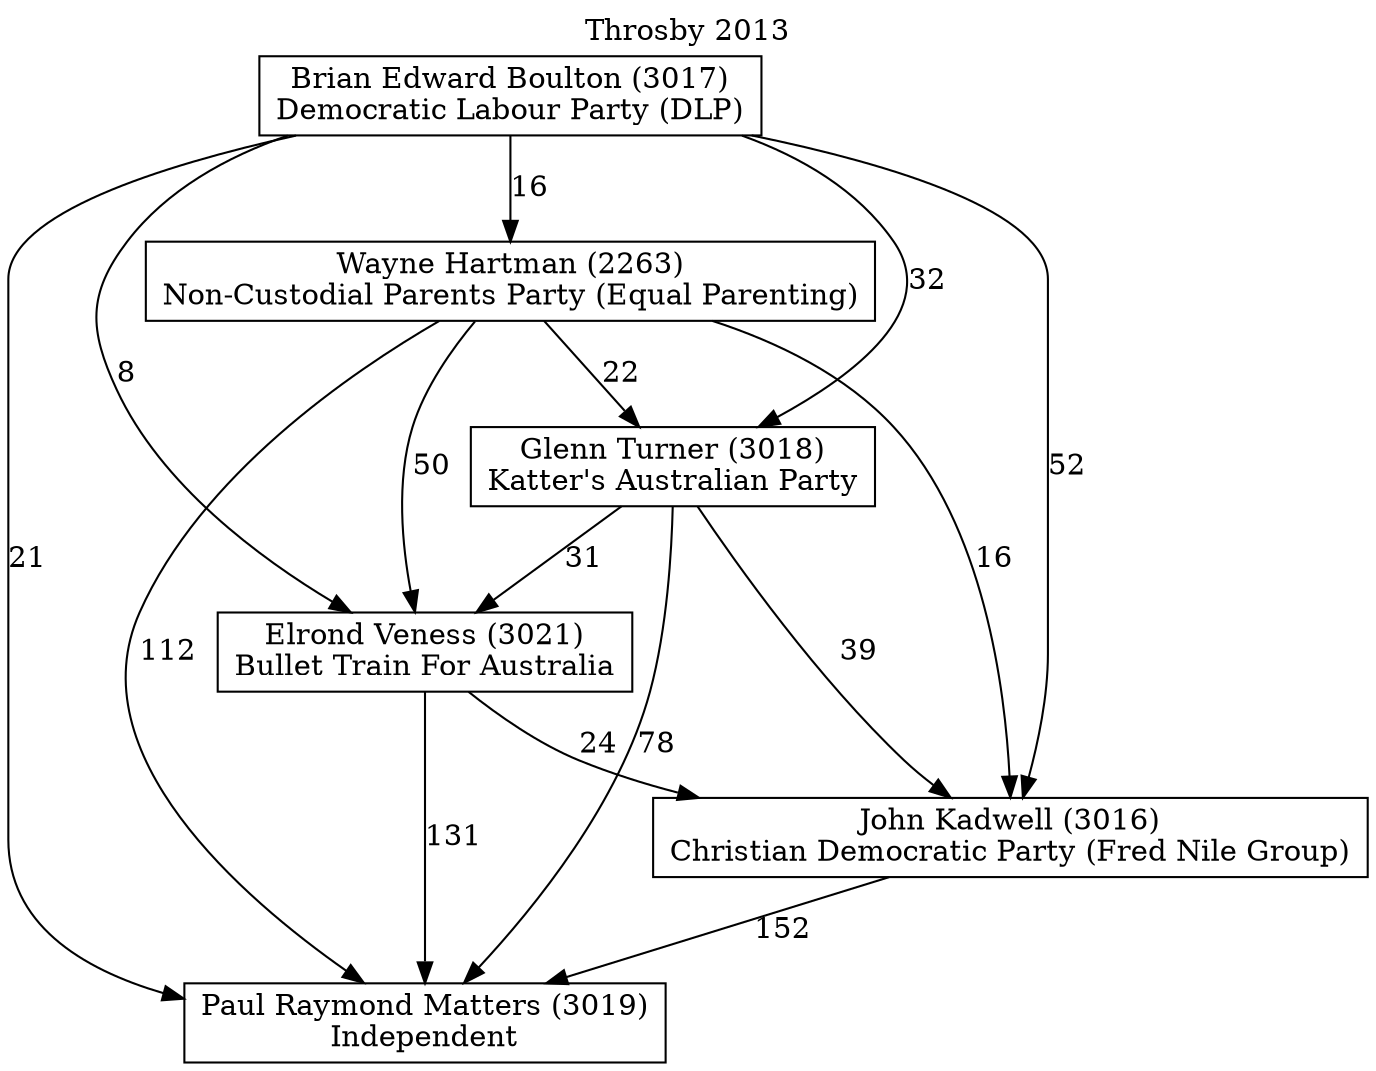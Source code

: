 // House preference flow
digraph "Paul Raymond Matters (3019)_Throsby_2013" {
	graph [label="Throsby 2013" labelloc=t mclimit=10]
	node [shape=box]
	"Brian Edward Boulton (3017)" [label="Brian Edward Boulton (3017)
Democratic Labour Party (DLP)"]
	"Elrond Veness (3021)" [label="Elrond Veness (3021)
Bullet Train For Australia"]
	"Glenn Turner (3018)" [label="Glenn Turner (3018)
Katter's Australian Party"]
	"John Kadwell (3016)" [label="John Kadwell (3016)
Christian Democratic Party (Fred Nile Group)"]
	"Paul Raymond Matters (3019)" [label="Paul Raymond Matters (3019)
Independent"]
	"Wayne Hartman (2263)" [label="Wayne Hartman (2263)
Non-Custodial Parents Party (Equal Parenting)"]
	"Brian Edward Boulton (3017)" -> "Elrond Veness (3021)" [label=8]
	"Brian Edward Boulton (3017)" -> "Glenn Turner (3018)" [label=32]
	"Brian Edward Boulton (3017)" -> "John Kadwell (3016)" [label=52]
	"Brian Edward Boulton (3017)" -> "Paul Raymond Matters (3019)" [label=21]
	"Brian Edward Boulton (3017)" -> "Wayne Hartman (2263)" [label=16]
	"Elrond Veness (3021)" -> "John Kadwell (3016)" [label=24]
	"Elrond Veness (3021)" -> "Paul Raymond Matters (3019)" [label=131]
	"Glenn Turner (3018)" -> "Elrond Veness (3021)" [label=31]
	"Glenn Turner (3018)" -> "John Kadwell (3016)" [label=39]
	"Glenn Turner (3018)" -> "Paul Raymond Matters (3019)" [label=78]
	"John Kadwell (3016)" -> "Paul Raymond Matters (3019)" [label=152]
	"Wayne Hartman (2263)" -> "Elrond Veness (3021)" [label=50]
	"Wayne Hartman (2263)" -> "Glenn Turner (3018)" [label=22]
	"Wayne Hartman (2263)" -> "John Kadwell (3016)" [label=16]
	"Wayne Hartman (2263)" -> "Paul Raymond Matters (3019)" [label=112]
}
